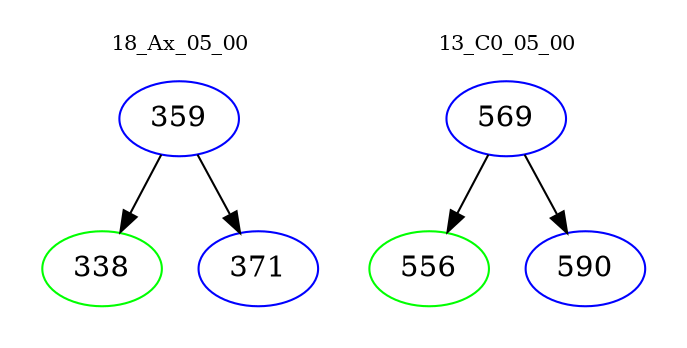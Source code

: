 digraph{
subgraph cluster_0 {
color = white
label = "18_Ax_05_00";
fontsize=10;
T0_359 [label="359", color="blue"]
T0_359 -> T0_338 [color="black"]
T0_338 [label="338", color="green"]
T0_359 -> T0_371 [color="black"]
T0_371 [label="371", color="blue"]
}
subgraph cluster_1 {
color = white
label = "13_C0_05_00";
fontsize=10;
T1_569 [label="569", color="blue"]
T1_569 -> T1_556 [color="black"]
T1_556 [label="556", color="green"]
T1_569 -> T1_590 [color="black"]
T1_590 [label="590", color="blue"]
}
}

